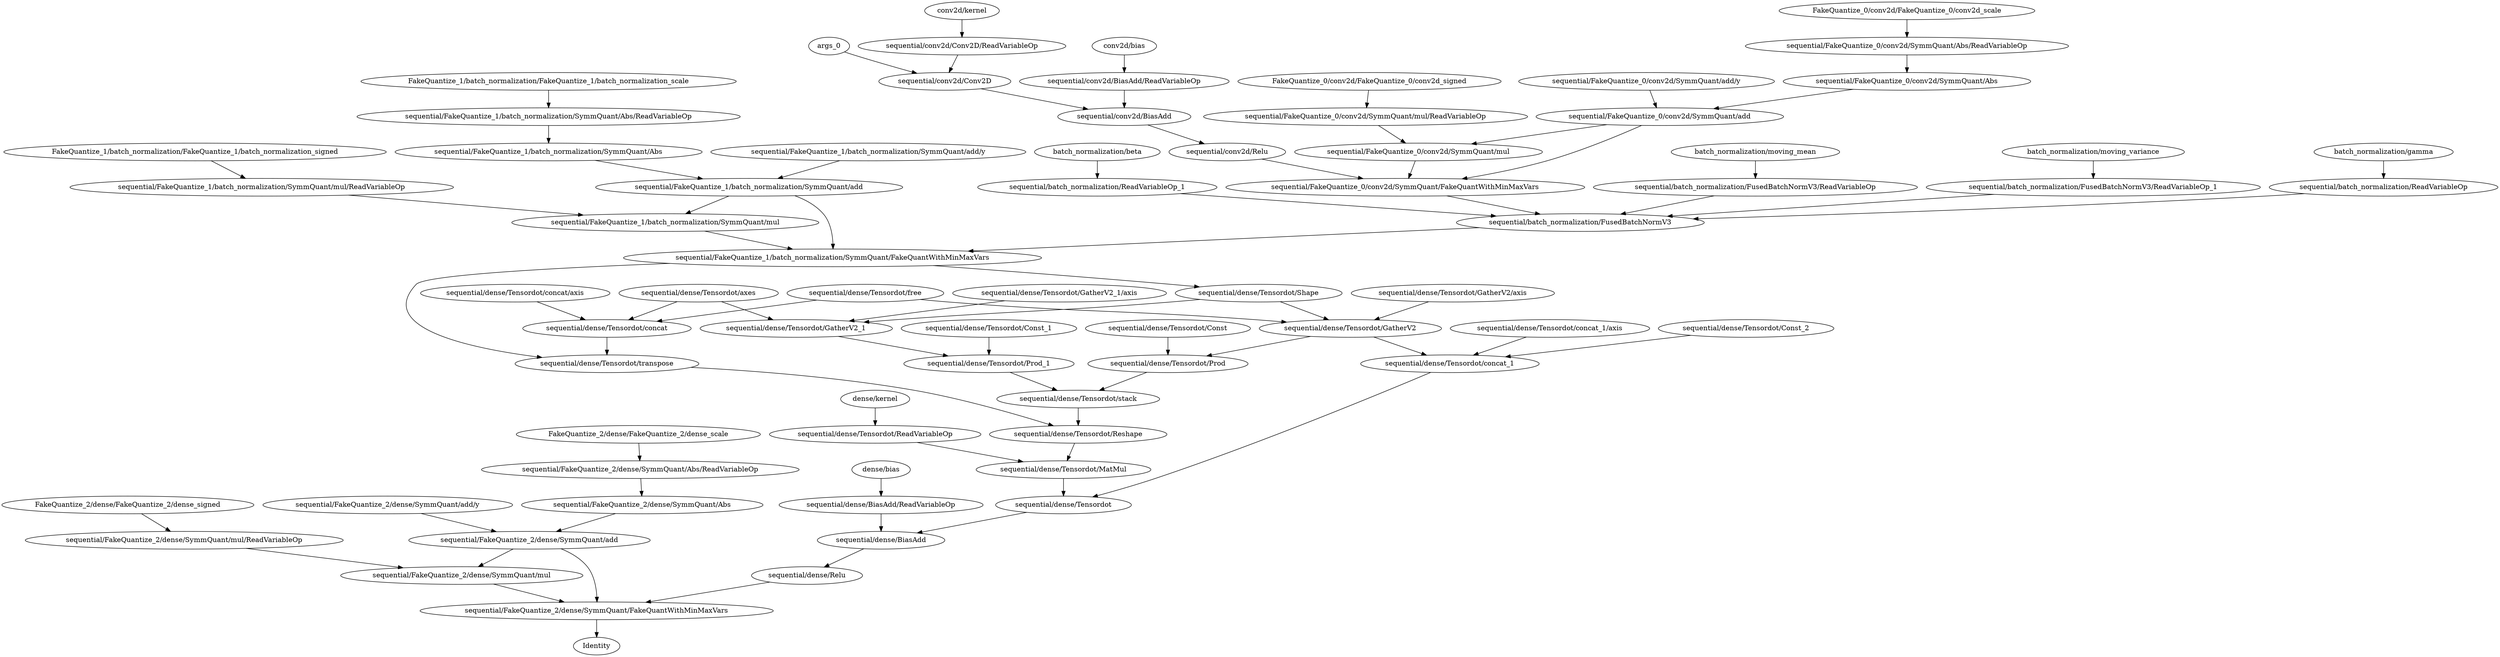 strict digraph  {
args_0 [op=Placeholder];
"conv2d/kernel" [op=Placeholder];
"sequential/conv2d/Conv2D/ReadVariableOp" [op=ReadVariableOp];
"sequential/conv2d/Conv2D" [op=Conv2D];
"conv2d/bias" [op=Placeholder];
"sequential/conv2d/BiasAdd/ReadVariableOp" [op=ReadVariableOp];
"sequential/conv2d/BiasAdd" [op=BiasAdd];
"sequential/conv2d/Relu" [op=Relu];
"FakeQuantize_0/conv2d/FakeQuantize_0/conv2d_scale" [op=Placeholder];
"sequential/FakeQuantize_0/conv2d/SymmQuant/Abs/ReadVariableOp" [op=ReadVariableOp];
"sequential/FakeQuantize_0/conv2d/SymmQuant/Abs" [op=Abs];
"sequential/FakeQuantize_0/conv2d/SymmQuant/add/y" [op=Const];
"sequential/FakeQuantize_0/conv2d/SymmQuant/add" [op=AddV2];
"FakeQuantize_0/conv2d/FakeQuantize_0/conv2d_signed" [op=Placeholder];
"sequential/FakeQuantize_0/conv2d/SymmQuant/mul/ReadVariableOp" [op=ReadVariableOp];
"sequential/FakeQuantize_0/conv2d/SymmQuant/mul" [op=Mul];
"sequential/FakeQuantize_0/conv2d/SymmQuant/FakeQuantWithMinMaxVars" [op=FakeQuantWithMinMaxVars];
"batch_normalization/gamma" [op=Placeholder];
"sequential/batch_normalization/ReadVariableOp" [op=ReadVariableOp];
"batch_normalization/beta" [op=Placeholder];
"sequential/batch_normalization/ReadVariableOp_1" [op=ReadVariableOp];
"batch_normalization/moving_mean" [op=Placeholder];
"sequential/batch_normalization/FusedBatchNormV3/ReadVariableOp" [op=ReadVariableOp];
"batch_normalization/moving_variance" [op=Placeholder];
"sequential/batch_normalization/FusedBatchNormV3/ReadVariableOp_1" [op=ReadVariableOp];
"sequential/batch_normalization/FusedBatchNormV3" [op=FusedBatchNormV3];
"FakeQuantize_1/batch_normalization/FakeQuantize_1/batch_normalization_scale" [op=Placeholder];
"sequential/FakeQuantize_1/batch_normalization/SymmQuant/Abs/ReadVariableOp" [op=ReadVariableOp];
"sequential/FakeQuantize_1/batch_normalization/SymmQuant/Abs" [op=Abs];
"sequential/FakeQuantize_1/batch_normalization/SymmQuant/add/y" [op=Const];
"sequential/FakeQuantize_1/batch_normalization/SymmQuant/add" [op=AddV2];
"FakeQuantize_1/batch_normalization/FakeQuantize_1/batch_normalization_signed" [op=Placeholder];
"sequential/FakeQuantize_1/batch_normalization/SymmQuant/mul/ReadVariableOp" [op=ReadVariableOp];
"sequential/FakeQuantize_1/batch_normalization/SymmQuant/mul" [op=Mul];
"sequential/FakeQuantize_1/batch_normalization/SymmQuant/FakeQuantWithMinMaxVars" [op=FakeQuantWithMinMaxVars];
"dense/kernel" [op=Placeholder];
"sequential/dense/Tensordot/ReadVariableOp" [op=ReadVariableOp];
"sequential/dense/Tensordot/axes" [op=Const];
"sequential/dense/Tensordot/free" [op=Const];
"sequential/dense/Tensordot/Shape" [op=Shape];
"sequential/dense/Tensordot/GatherV2/axis" [op=Const];
"sequential/dense/Tensordot/GatherV2" [op=GatherV2];
"sequential/dense/Tensordot/GatherV2_1/axis" [op=Const];
"sequential/dense/Tensordot/GatherV2_1" [op=GatherV2];
"sequential/dense/Tensordot/Const" [op=Const];
"sequential/dense/Tensordot/Prod" [op=Prod];
"sequential/dense/Tensordot/Const_1" [op=Const];
"sequential/dense/Tensordot/Prod_1" [op=Prod];
"sequential/dense/Tensordot/concat/axis" [op=Const];
"sequential/dense/Tensordot/concat" [op=ConcatV2];
"sequential/dense/Tensordot/stack" [op=Pack];
"sequential/dense/Tensordot/transpose" [op=Transpose];
"sequential/dense/Tensordot/Reshape" [op=Reshape];
"sequential/dense/Tensordot/MatMul" [op=MatMul];
"sequential/dense/Tensordot/Const_2" [op=Const];
"sequential/dense/Tensordot/concat_1/axis" [op=Const];
"sequential/dense/Tensordot/concat_1" [op=ConcatV2];
"sequential/dense/Tensordot" [op=Reshape];
"dense/bias" [op=Placeholder];
"sequential/dense/BiasAdd/ReadVariableOp" [op=ReadVariableOp];
"sequential/dense/BiasAdd" [op=BiasAdd];
"sequential/dense/Relu" [op=Relu];
"FakeQuantize_2/dense/FakeQuantize_2/dense_scale" [op=Placeholder];
"sequential/FakeQuantize_2/dense/SymmQuant/Abs/ReadVariableOp" [op=ReadVariableOp];
"sequential/FakeQuantize_2/dense/SymmQuant/Abs" [op=Abs];
"sequential/FakeQuantize_2/dense/SymmQuant/add/y" [op=Const];
"sequential/FakeQuantize_2/dense/SymmQuant/add" [op=AddV2];
"FakeQuantize_2/dense/FakeQuantize_2/dense_signed" [op=Placeholder];
"sequential/FakeQuantize_2/dense/SymmQuant/mul/ReadVariableOp" [op=ReadVariableOp];
"sequential/FakeQuantize_2/dense/SymmQuant/mul" [op=Mul];
"sequential/FakeQuantize_2/dense/SymmQuant/FakeQuantWithMinMaxVars" [op=FakeQuantWithMinMaxVars];
Identity [op=Identity];
args_0 -> "sequential/conv2d/Conv2D";
"conv2d/kernel" -> "sequential/conv2d/Conv2D/ReadVariableOp";
"sequential/conv2d/Conv2D/ReadVariableOp" -> "sequential/conv2d/Conv2D";
"sequential/conv2d/Conv2D" -> "sequential/conv2d/BiasAdd";
"conv2d/bias" -> "sequential/conv2d/BiasAdd/ReadVariableOp";
"sequential/conv2d/BiasAdd/ReadVariableOp" -> "sequential/conv2d/BiasAdd";
"sequential/conv2d/BiasAdd" -> "sequential/conv2d/Relu";
"sequential/conv2d/Relu" -> "sequential/FakeQuantize_0/conv2d/SymmQuant/FakeQuantWithMinMaxVars";
"FakeQuantize_0/conv2d/FakeQuantize_0/conv2d_scale" -> "sequential/FakeQuantize_0/conv2d/SymmQuant/Abs/ReadVariableOp";
"sequential/FakeQuantize_0/conv2d/SymmQuant/Abs/ReadVariableOp" -> "sequential/FakeQuantize_0/conv2d/SymmQuant/Abs";
"sequential/FakeQuantize_0/conv2d/SymmQuant/Abs" -> "sequential/FakeQuantize_0/conv2d/SymmQuant/add";
"sequential/FakeQuantize_0/conv2d/SymmQuant/add/y" -> "sequential/FakeQuantize_0/conv2d/SymmQuant/add";
"sequential/FakeQuantize_0/conv2d/SymmQuant/add" -> "sequential/FakeQuantize_0/conv2d/SymmQuant/mul";
"sequential/FakeQuantize_0/conv2d/SymmQuant/add" -> "sequential/FakeQuantize_0/conv2d/SymmQuant/FakeQuantWithMinMaxVars";
"FakeQuantize_0/conv2d/FakeQuantize_0/conv2d_signed" -> "sequential/FakeQuantize_0/conv2d/SymmQuant/mul/ReadVariableOp";
"sequential/FakeQuantize_0/conv2d/SymmQuant/mul/ReadVariableOp" -> "sequential/FakeQuantize_0/conv2d/SymmQuant/mul";
"sequential/FakeQuantize_0/conv2d/SymmQuant/mul" -> "sequential/FakeQuantize_0/conv2d/SymmQuant/FakeQuantWithMinMaxVars";
"sequential/FakeQuantize_0/conv2d/SymmQuant/FakeQuantWithMinMaxVars" -> "sequential/batch_normalization/FusedBatchNormV3";
"batch_normalization/gamma" -> "sequential/batch_normalization/ReadVariableOp";
"sequential/batch_normalization/ReadVariableOp" -> "sequential/batch_normalization/FusedBatchNormV3";
"batch_normalization/beta" -> "sequential/batch_normalization/ReadVariableOp_1";
"sequential/batch_normalization/ReadVariableOp_1" -> "sequential/batch_normalization/FusedBatchNormV3";
"batch_normalization/moving_mean" -> "sequential/batch_normalization/FusedBatchNormV3/ReadVariableOp";
"sequential/batch_normalization/FusedBatchNormV3/ReadVariableOp" -> "sequential/batch_normalization/FusedBatchNormV3";
"batch_normalization/moving_variance" -> "sequential/batch_normalization/FusedBatchNormV3/ReadVariableOp_1";
"sequential/batch_normalization/FusedBatchNormV3/ReadVariableOp_1" -> "sequential/batch_normalization/FusedBatchNormV3";
"sequential/batch_normalization/FusedBatchNormV3" -> "sequential/FakeQuantize_1/batch_normalization/SymmQuant/FakeQuantWithMinMaxVars";
"FakeQuantize_1/batch_normalization/FakeQuantize_1/batch_normalization_scale" -> "sequential/FakeQuantize_1/batch_normalization/SymmQuant/Abs/ReadVariableOp";
"sequential/FakeQuantize_1/batch_normalization/SymmQuant/Abs/ReadVariableOp" -> "sequential/FakeQuantize_1/batch_normalization/SymmQuant/Abs";
"sequential/FakeQuantize_1/batch_normalization/SymmQuant/Abs" -> "sequential/FakeQuantize_1/batch_normalization/SymmQuant/add";
"sequential/FakeQuantize_1/batch_normalization/SymmQuant/add/y" -> "sequential/FakeQuantize_1/batch_normalization/SymmQuant/add";
"sequential/FakeQuantize_1/batch_normalization/SymmQuant/add" -> "sequential/FakeQuantize_1/batch_normalization/SymmQuant/mul";
"sequential/FakeQuantize_1/batch_normalization/SymmQuant/add" -> "sequential/FakeQuantize_1/batch_normalization/SymmQuant/FakeQuantWithMinMaxVars";
"FakeQuantize_1/batch_normalization/FakeQuantize_1/batch_normalization_signed" -> "sequential/FakeQuantize_1/batch_normalization/SymmQuant/mul/ReadVariableOp";
"sequential/FakeQuantize_1/batch_normalization/SymmQuant/mul/ReadVariableOp" -> "sequential/FakeQuantize_1/batch_normalization/SymmQuant/mul";
"sequential/FakeQuantize_1/batch_normalization/SymmQuant/mul" -> "sequential/FakeQuantize_1/batch_normalization/SymmQuant/FakeQuantWithMinMaxVars";
"sequential/FakeQuantize_1/batch_normalization/SymmQuant/FakeQuantWithMinMaxVars" -> "sequential/dense/Tensordot/Shape";
"sequential/FakeQuantize_1/batch_normalization/SymmQuant/FakeQuantWithMinMaxVars" -> "sequential/dense/Tensordot/transpose";
"dense/kernel" -> "sequential/dense/Tensordot/ReadVariableOp";
"sequential/dense/Tensordot/ReadVariableOp" -> "sequential/dense/Tensordot/MatMul";
"sequential/dense/Tensordot/axes" -> "sequential/dense/Tensordot/GatherV2_1";
"sequential/dense/Tensordot/axes" -> "sequential/dense/Tensordot/concat";
"sequential/dense/Tensordot/free" -> "sequential/dense/Tensordot/GatherV2";
"sequential/dense/Tensordot/free" -> "sequential/dense/Tensordot/concat";
"sequential/dense/Tensordot/Shape" -> "sequential/dense/Tensordot/GatherV2";
"sequential/dense/Tensordot/Shape" -> "sequential/dense/Tensordot/GatherV2_1";
"sequential/dense/Tensordot/GatherV2/axis" -> "sequential/dense/Tensordot/GatherV2";
"sequential/dense/Tensordot/GatherV2" -> "sequential/dense/Tensordot/Prod";
"sequential/dense/Tensordot/GatherV2" -> "sequential/dense/Tensordot/concat_1";
"sequential/dense/Tensordot/GatherV2_1/axis" -> "sequential/dense/Tensordot/GatherV2_1";
"sequential/dense/Tensordot/GatherV2_1" -> "sequential/dense/Tensordot/Prod_1";
"sequential/dense/Tensordot/Const" -> "sequential/dense/Tensordot/Prod";
"sequential/dense/Tensordot/Prod" -> "sequential/dense/Tensordot/stack";
"sequential/dense/Tensordot/Const_1" -> "sequential/dense/Tensordot/Prod_1";
"sequential/dense/Tensordot/Prod_1" -> "sequential/dense/Tensordot/stack";
"sequential/dense/Tensordot/concat/axis" -> "sequential/dense/Tensordot/concat";
"sequential/dense/Tensordot/concat" -> "sequential/dense/Tensordot/transpose";
"sequential/dense/Tensordot/stack" -> "sequential/dense/Tensordot/Reshape";
"sequential/dense/Tensordot/transpose" -> "sequential/dense/Tensordot/Reshape";
"sequential/dense/Tensordot/Reshape" -> "sequential/dense/Tensordot/MatMul";
"sequential/dense/Tensordot/MatMul" -> "sequential/dense/Tensordot";
"sequential/dense/Tensordot/Const_2" -> "sequential/dense/Tensordot/concat_1";
"sequential/dense/Tensordot/concat_1/axis" -> "sequential/dense/Tensordot/concat_1";
"sequential/dense/Tensordot/concat_1" -> "sequential/dense/Tensordot";
"sequential/dense/Tensordot" -> "sequential/dense/BiasAdd";
"dense/bias" -> "sequential/dense/BiasAdd/ReadVariableOp";
"sequential/dense/BiasAdd/ReadVariableOp" -> "sequential/dense/BiasAdd";
"sequential/dense/BiasAdd" -> "sequential/dense/Relu";
"sequential/dense/Relu" -> "sequential/FakeQuantize_2/dense/SymmQuant/FakeQuantWithMinMaxVars";
"FakeQuantize_2/dense/FakeQuantize_2/dense_scale" -> "sequential/FakeQuantize_2/dense/SymmQuant/Abs/ReadVariableOp";
"sequential/FakeQuantize_2/dense/SymmQuant/Abs/ReadVariableOp" -> "sequential/FakeQuantize_2/dense/SymmQuant/Abs";
"sequential/FakeQuantize_2/dense/SymmQuant/Abs" -> "sequential/FakeQuantize_2/dense/SymmQuant/add";
"sequential/FakeQuantize_2/dense/SymmQuant/add/y" -> "sequential/FakeQuantize_2/dense/SymmQuant/add";
"sequential/FakeQuantize_2/dense/SymmQuant/add" -> "sequential/FakeQuantize_2/dense/SymmQuant/mul";
"sequential/FakeQuantize_2/dense/SymmQuant/add" -> "sequential/FakeQuantize_2/dense/SymmQuant/FakeQuantWithMinMaxVars";
"FakeQuantize_2/dense/FakeQuantize_2/dense_signed" -> "sequential/FakeQuantize_2/dense/SymmQuant/mul/ReadVariableOp";
"sequential/FakeQuantize_2/dense/SymmQuant/mul/ReadVariableOp" -> "sequential/FakeQuantize_2/dense/SymmQuant/mul";
"sequential/FakeQuantize_2/dense/SymmQuant/mul" -> "sequential/FakeQuantize_2/dense/SymmQuant/FakeQuantWithMinMaxVars";
"sequential/FakeQuantize_2/dense/SymmQuant/FakeQuantWithMinMaxVars" -> Identity;
}
